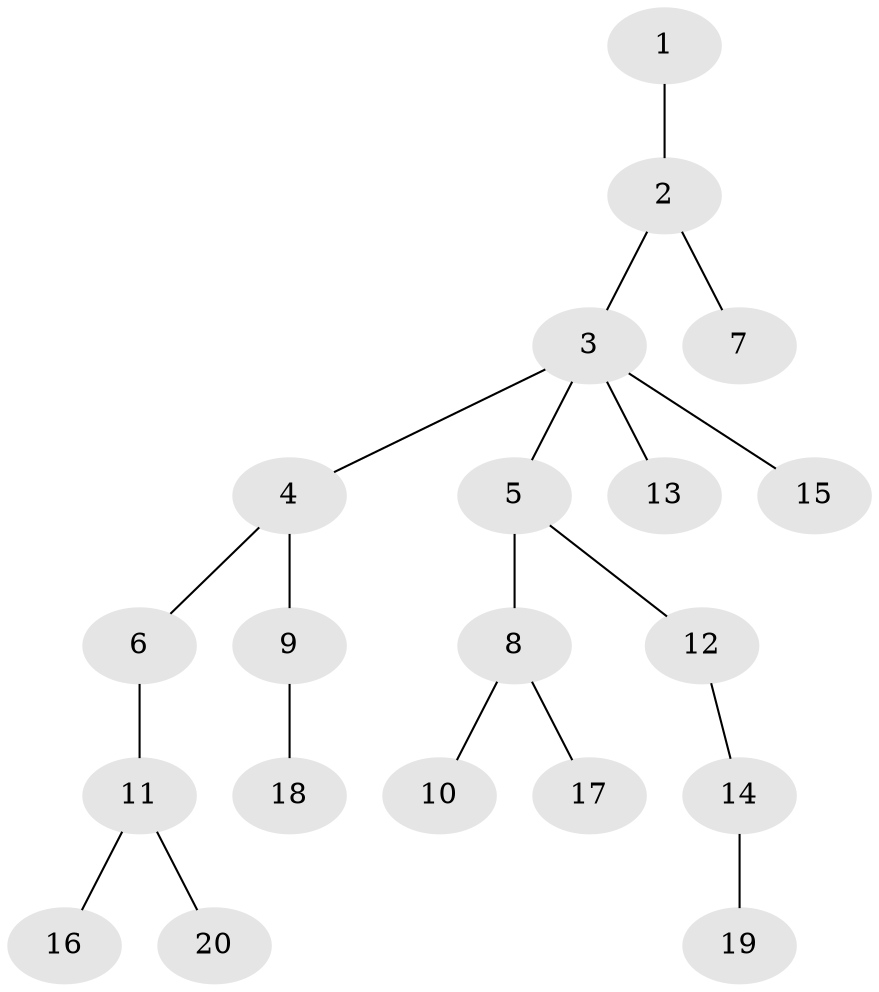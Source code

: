 // Generated by graph-tools (version 1.1) at 2025/46/02/15/25 05:46:28]
// undirected, 20 vertices, 19 edges
graph export_dot {
graph [start="1"]
  node [color=gray90,style=filled];
  1;
  2;
  3;
  4;
  5;
  6;
  7;
  8;
  9;
  10;
  11;
  12;
  13;
  14;
  15;
  16;
  17;
  18;
  19;
  20;
  1 -- 2;
  2 -- 3;
  2 -- 7;
  3 -- 4;
  3 -- 5;
  3 -- 13;
  3 -- 15;
  4 -- 6;
  4 -- 9;
  5 -- 8;
  5 -- 12;
  6 -- 11;
  8 -- 10;
  8 -- 17;
  9 -- 18;
  11 -- 16;
  11 -- 20;
  12 -- 14;
  14 -- 19;
}
